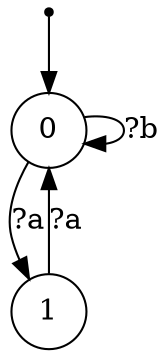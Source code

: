 digraph {
 node [shape=point] ENTRY
 node [shape=circle]
 ENTRY -> 0
0 -> 0 [label="?b"]
0 -> 1 [label="?a"]
1 -> 0 [label="?a"]
}